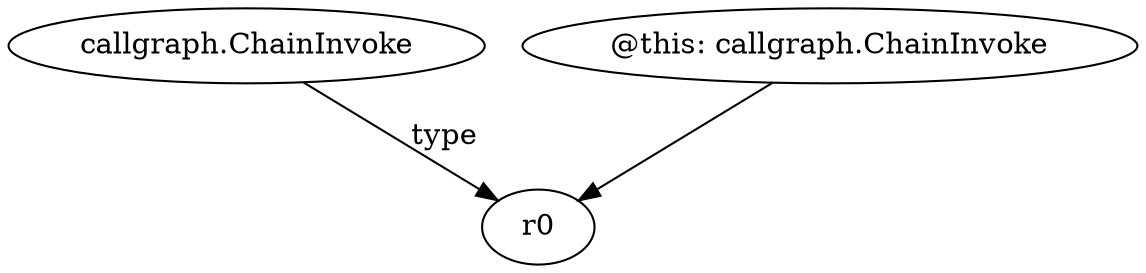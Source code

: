 digraph g {
0[label="callgraph.ChainInvoke"]
1[label="r0"]
0->1[label="type"]
2[label="@this: callgraph.ChainInvoke"]
2->1[label=""]
}